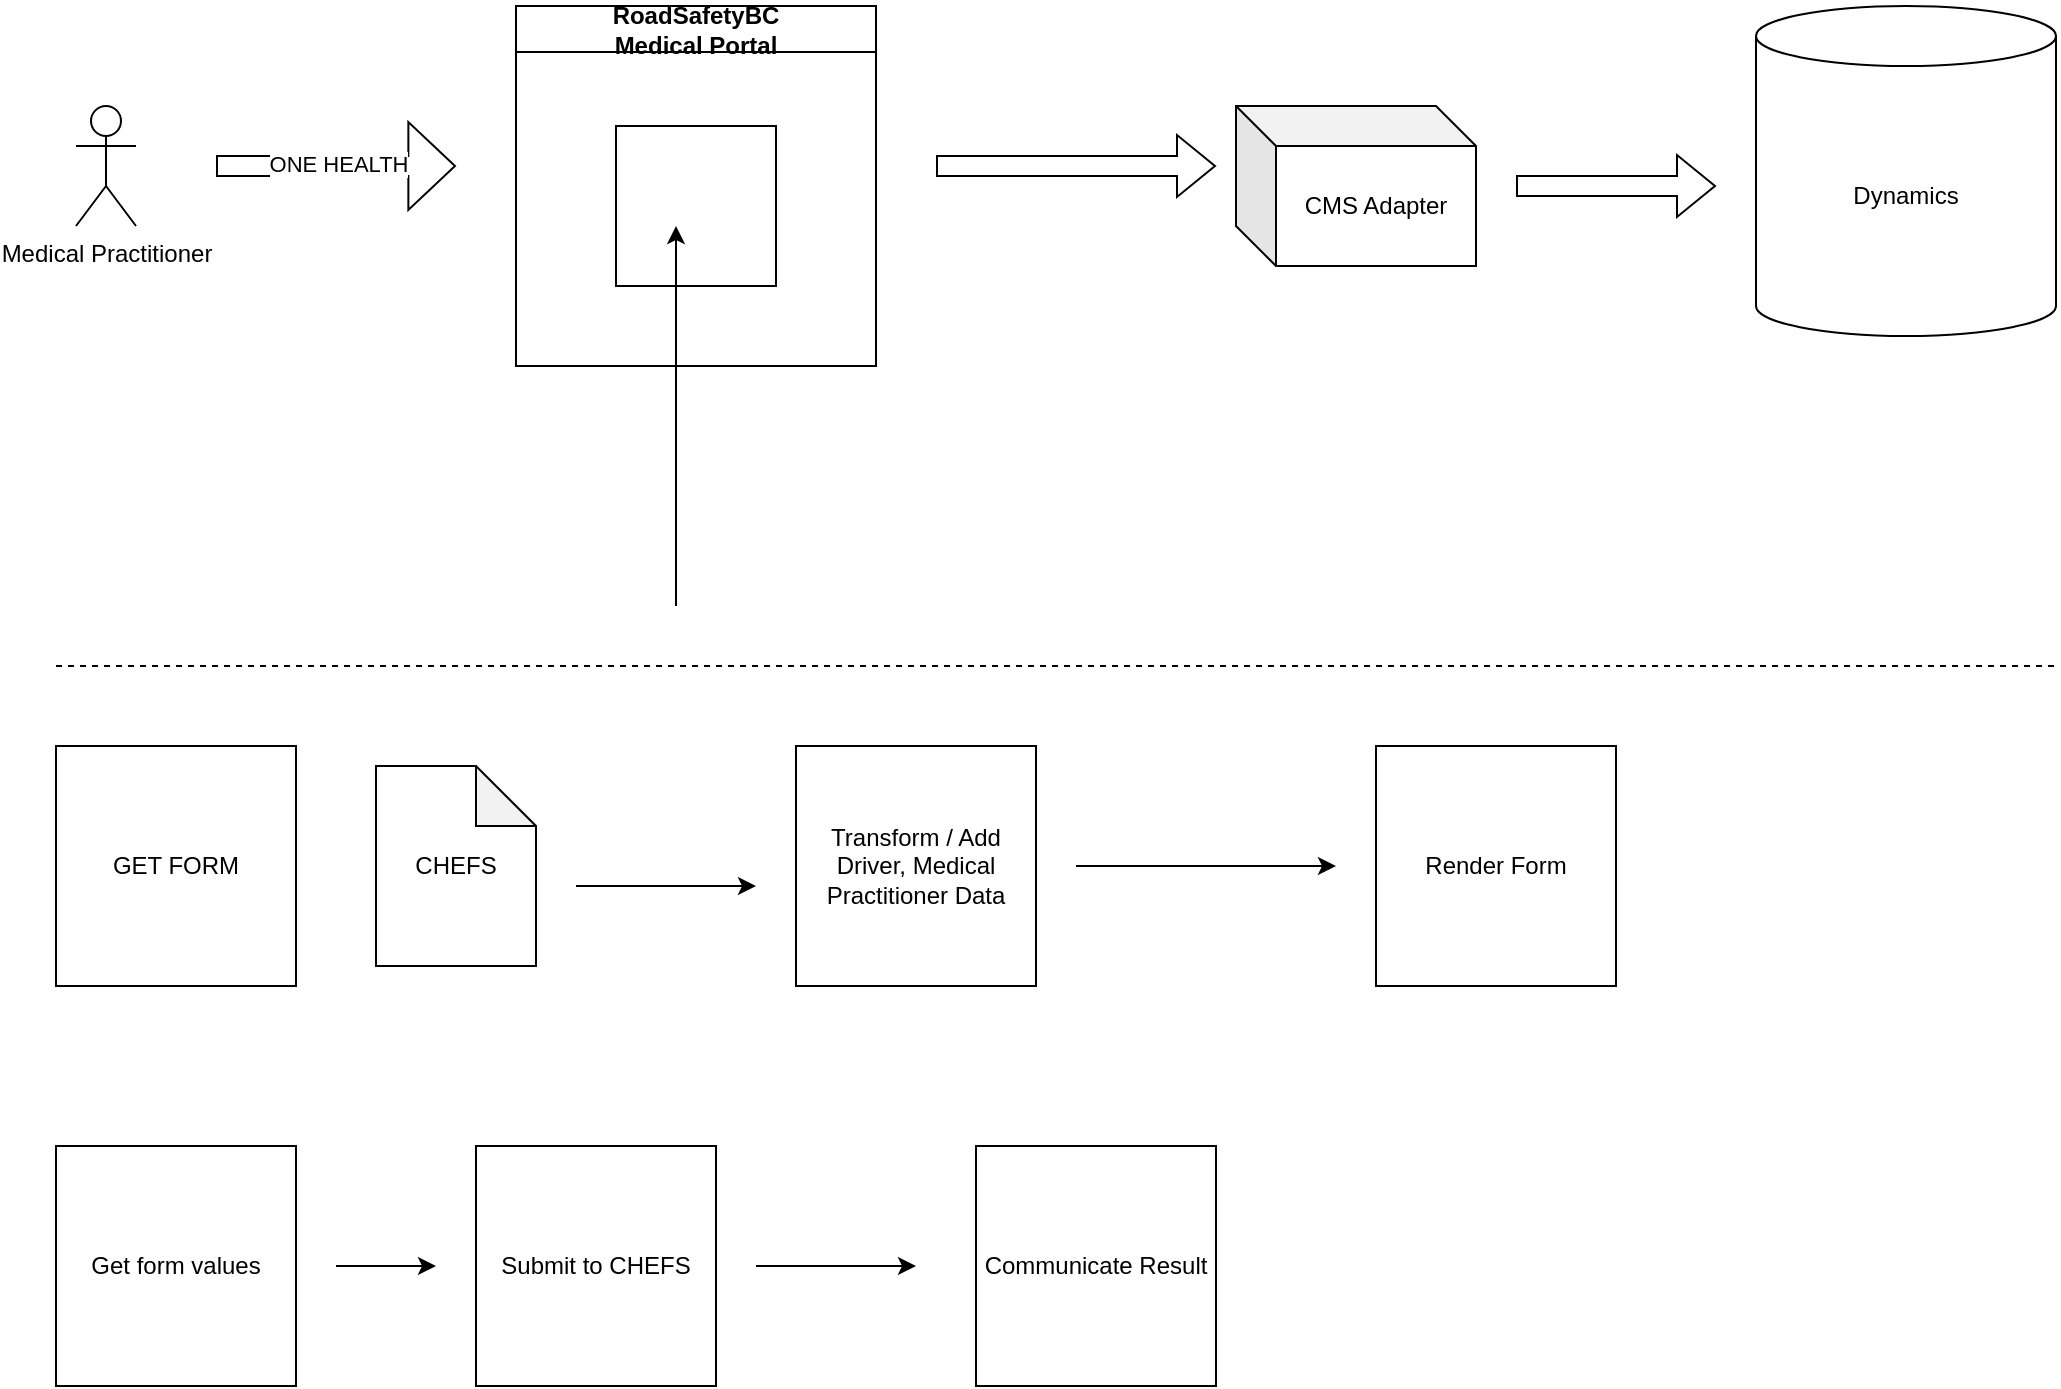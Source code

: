 <mxfile version="24.0.4" type="device">
  <diagram name="Page-1" id="0AR3rsJodO729Y-SIUCw">
    <mxGraphModel dx="2074" dy="1245" grid="1" gridSize="10" guides="1" tooltips="1" connect="1" arrows="1" fold="1" page="1" pageScale="1" pageWidth="1100" pageHeight="850" math="0" shadow="0">
      <root>
        <mxCell id="0" />
        <mxCell id="1" parent="0" />
        <mxCell id="DjyJCRKdRv2M477Nrg_C-1" value="Medical Practitioner" style="shape=umlActor;verticalLabelPosition=bottom;verticalAlign=top;html=1;outlineConnect=0;" vertex="1" parent="1">
          <mxGeometry x="50" y="120" width="30" height="60" as="geometry" />
        </mxCell>
        <mxCell id="DjyJCRKdRv2M477Nrg_C-4" value="RoadSafetyBC&lt;br&gt;Medical Portal" style="swimlane;whiteSpace=wrap;html=1;" vertex="1" parent="1">
          <mxGeometry x="270" y="70" width="180" height="180" as="geometry" />
        </mxCell>
        <mxCell id="DjyJCRKdRv2M477Nrg_C-8" value="" style="whiteSpace=wrap;html=1;aspect=fixed;" vertex="1" parent="DjyJCRKdRv2M477Nrg_C-4">
          <mxGeometry x="50" y="60" width="80" height="80" as="geometry" />
        </mxCell>
        <mxCell id="DjyJCRKdRv2M477Nrg_C-10" value="" style="endArrow=classic;html=1;rounded=0;" edge="1" parent="DjyJCRKdRv2M477Nrg_C-4">
          <mxGeometry width="50" height="50" relative="1" as="geometry">
            <mxPoint x="80" y="300" as="sourcePoint" />
            <mxPoint x="80" y="110" as="targetPoint" />
          </mxGeometry>
        </mxCell>
        <mxCell id="DjyJCRKdRv2M477Nrg_C-6" value="" style="shape=flexArrow;endArrow=classic;html=1;rounded=0;endWidth=33;endSize=7.44;" edge="1" parent="1">
          <mxGeometry width="50" height="50" relative="1" as="geometry">
            <mxPoint x="120" y="150" as="sourcePoint" />
            <mxPoint x="240" y="150" as="targetPoint" />
          </mxGeometry>
        </mxCell>
        <mxCell id="DjyJCRKdRv2M477Nrg_C-7" value="ONE HEALTH" style="edgeLabel;html=1;align=center;verticalAlign=middle;resizable=0;points=[];" vertex="1" connectable="0" parent="DjyJCRKdRv2M477Nrg_C-6">
          <mxGeometry x="0.017" y="1" relative="1" as="geometry">
            <mxPoint as="offset" />
          </mxGeometry>
        </mxCell>
        <mxCell id="DjyJCRKdRv2M477Nrg_C-14" value="CHEFS" style="shape=note;whiteSpace=wrap;html=1;backgroundOutline=1;darkOpacity=0.05;" vertex="1" parent="1">
          <mxGeometry x="200" y="450" width="80" height="100" as="geometry" />
        </mxCell>
        <mxCell id="DjyJCRKdRv2M477Nrg_C-15" value="" style="shape=flexArrow;endArrow=classic;html=1;rounded=0;" edge="1" parent="1">
          <mxGeometry width="50" height="50" relative="1" as="geometry">
            <mxPoint x="480" y="150" as="sourcePoint" />
            <mxPoint x="620" y="150" as="targetPoint" />
          </mxGeometry>
        </mxCell>
        <mxCell id="DjyJCRKdRv2M477Nrg_C-16" value="Dynamics" style="shape=cylinder3;whiteSpace=wrap;html=1;boundedLbl=1;backgroundOutline=1;size=15;" vertex="1" parent="1">
          <mxGeometry x="890" y="70" width="150" height="165" as="geometry" />
        </mxCell>
        <mxCell id="DjyJCRKdRv2M477Nrg_C-19" value="CMS Adapter" style="shape=cube;whiteSpace=wrap;html=1;boundedLbl=1;backgroundOutline=1;darkOpacity=0.05;darkOpacity2=0.1;" vertex="1" parent="1">
          <mxGeometry x="630" y="120" width="120" height="80" as="geometry" />
        </mxCell>
        <mxCell id="DjyJCRKdRv2M477Nrg_C-20" value="" style="shape=flexArrow;endArrow=classic;html=1;rounded=0;" edge="1" parent="1">
          <mxGeometry width="50" height="50" relative="1" as="geometry">
            <mxPoint x="770" y="160" as="sourcePoint" />
            <mxPoint x="870" y="160" as="targetPoint" />
          </mxGeometry>
        </mxCell>
        <mxCell id="DjyJCRKdRv2M477Nrg_C-21" value="" style="endArrow=none;dashed=1;html=1;rounded=0;" edge="1" parent="1">
          <mxGeometry width="50" height="50" relative="1" as="geometry">
            <mxPoint x="40" y="400" as="sourcePoint" />
            <mxPoint x="1040" y="400" as="targetPoint" />
          </mxGeometry>
        </mxCell>
        <mxCell id="DjyJCRKdRv2M477Nrg_C-22" value="GET FORM" style="whiteSpace=wrap;html=1;aspect=fixed;" vertex="1" parent="1">
          <mxGeometry x="40" y="440" width="120" height="120" as="geometry" />
        </mxCell>
        <mxCell id="DjyJCRKdRv2M477Nrg_C-23" value="Transform / Add Driver, Medical Practitioner Data" style="whiteSpace=wrap;html=1;aspect=fixed;" vertex="1" parent="1">
          <mxGeometry x="410" y="440" width="120" height="120" as="geometry" />
        </mxCell>
        <mxCell id="DjyJCRKdRv2M477Nrg_C-24" value="Render Form" style="whiteSpace=wrap;html=1;aspect=fixed;" vertex="1" parent="1">
          <mxGeometry x="700" y="440" width="120" height="120" as="geometry" />
        </mxCell>
        <mxCell id="DjyJCRKdRv2M477Nrg_C-26" value="" style="endArrow=classic;html=1;rounded=0;" edge="1" parent="1">
          <mxGeometry width="50" height="50" relative="1" as="geometry">
            <mxPoint x="300" y="510" as="sourcePoint" />
            <mxPoint x="390" y="510" as="targetPoint" />
          </mxGeometry>
        </mxCell>
        <mxCell id="DjyJCRKdRv2M477Nrg_C-27" value="" style="endArrow=classic;html=1;rounded=0;" edge="1" parent="1">
          <mxGeometry width="50" height="50" relative="1" as="geometry">
            <mxPoint x="550" y="500" as="sourcePoint" />
            <mxPoint x="680" y="500" as="targetPoint" />
          </mxGeometry>
        </mxCell>
        <mxCell id="DjyJCRKdRv2M477Nrg_C-28" value="Get form values" style="whiteSpace=wrap;html=1;aspect=fixed;" vertex="1" parent="1">
          <mxGeometry x="40" y="640" width="120" height="120" as="geometry" />
        </mxCell>
        <mxCell id="DjyJCRKdRv2M477Nrg_C-29" value="Submit to CHEFS" style="whiteSpace=wrap;html=1;aspect=fixed;" vertex="1" parent="1">
          <mxGeometry x="250" y="640" width="120" height="120" as="geometry" />
        </mxCell>
        <mxCell id="DjyJCRKdRv2M477Nrg_C-30" value="Communicate Result" style="whiteSpace=wrap;html=1;aspect=fixed;" vertex="1" parent="1">
          <mxGeometry x="500" y="640" width="120" height="120" as="geometry" />
        </mxCell>
        <mxCell id="DjyJCRKdRv2M477Nrg_C-32" value="" style="endArrow=classic;html=1;rounded=0;" edge="1" parent="1">
          <mxGeometry width="50" height="50" relative="1" as="geometry">
            <mxPoint x="180" y="700" as="sourcePoint" />
            <mxPoint x="230" y="700" as="targetPoint" />
          </mxGeometry>
        </mxCell>
        <mxCell id="DjyJCRKdRv2M477Nrg_C-33" value="" style="endArrow=classic;html=1;rounded=0;" edge="1" parent="1">
          <mxGeometry width="50" height="50" relative="1" as="geometry">
            <mxPoint x="390" y="700" as="sourcePoint" />
            <mxPoint x="470" y="700" as="targetPoint" />
          </mxGeometry>
        </mxCell>
      </root>
    </mxGraphModel>
  </diagram>
</mxfile>
